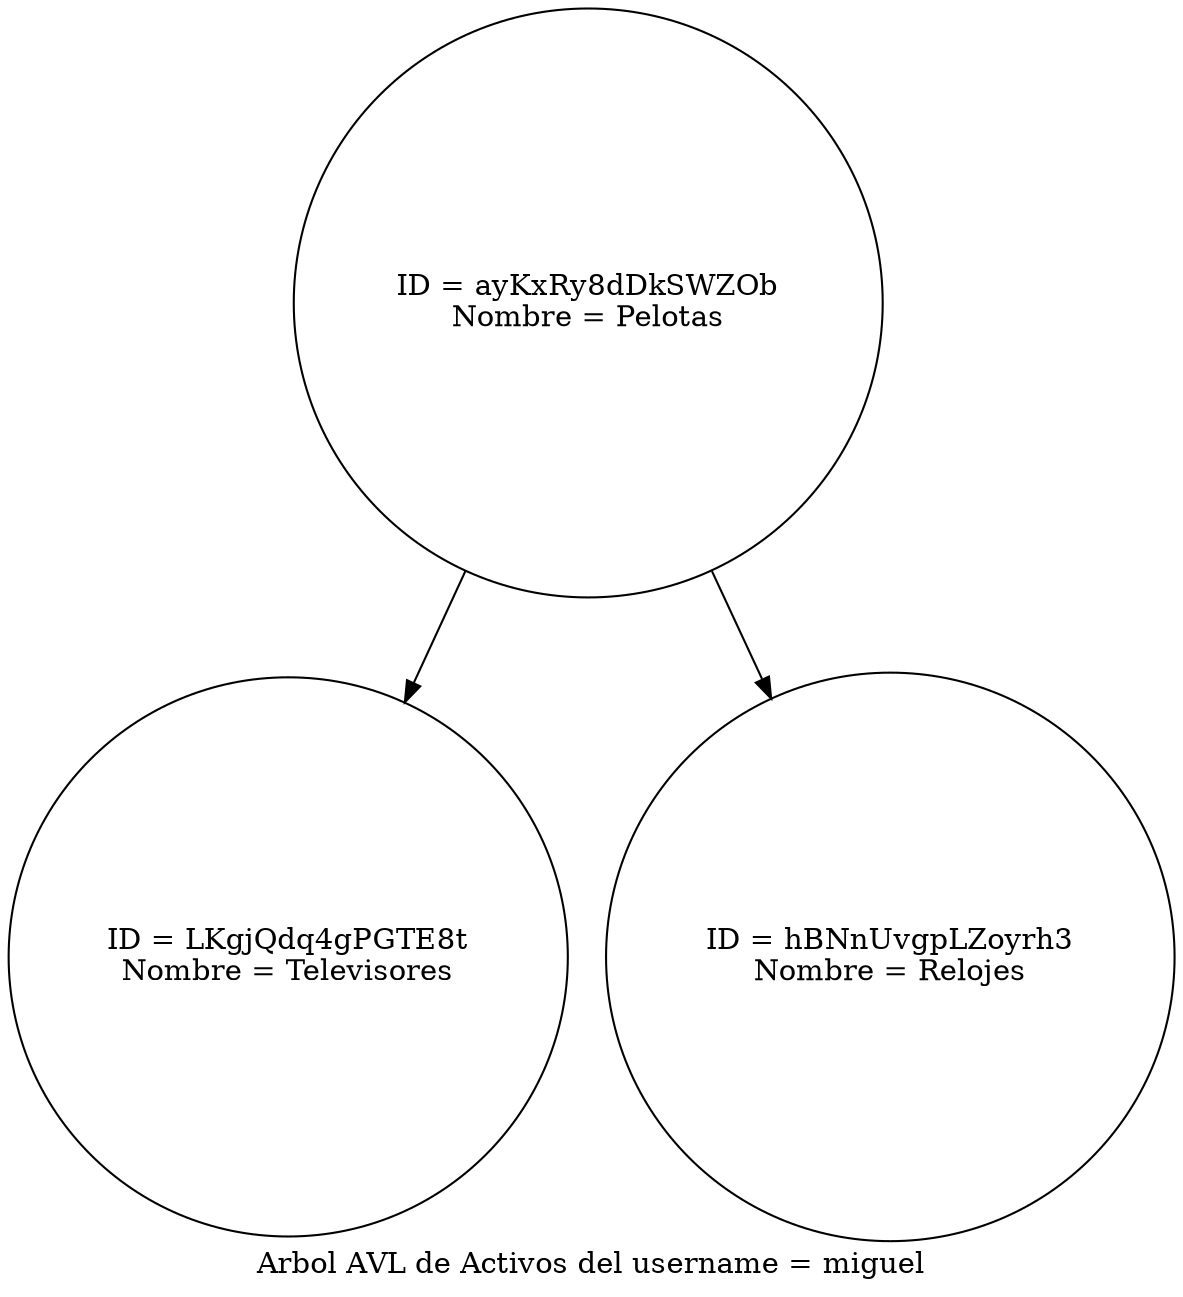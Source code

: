digraph AVLTree {
	label="Arbol AVL de Activos del username = miguel";
    node [shape=circle];
    "ayKxRy8dDkSWZOb" [label="ID = ayKxRy8dDkSWZOb\nNombre = Pelotas"];
    "ayKxRy8dDkSWZOb" -> "LKgjQdq4gPGTE8t";
    "LKgjQdq4gPGTE8t" [label="ID = LKgjQdq4gPGTE8t\nNombre = Televisores"];
    "ayKxRy8dDkSWZOb" -> "hBNnUvgpLZoyrh3";
    "hBNnUvgpLZoyrh3" [label="ID = hBNnUvgpLZoyrh3\nNombre = Relojes"];
}
